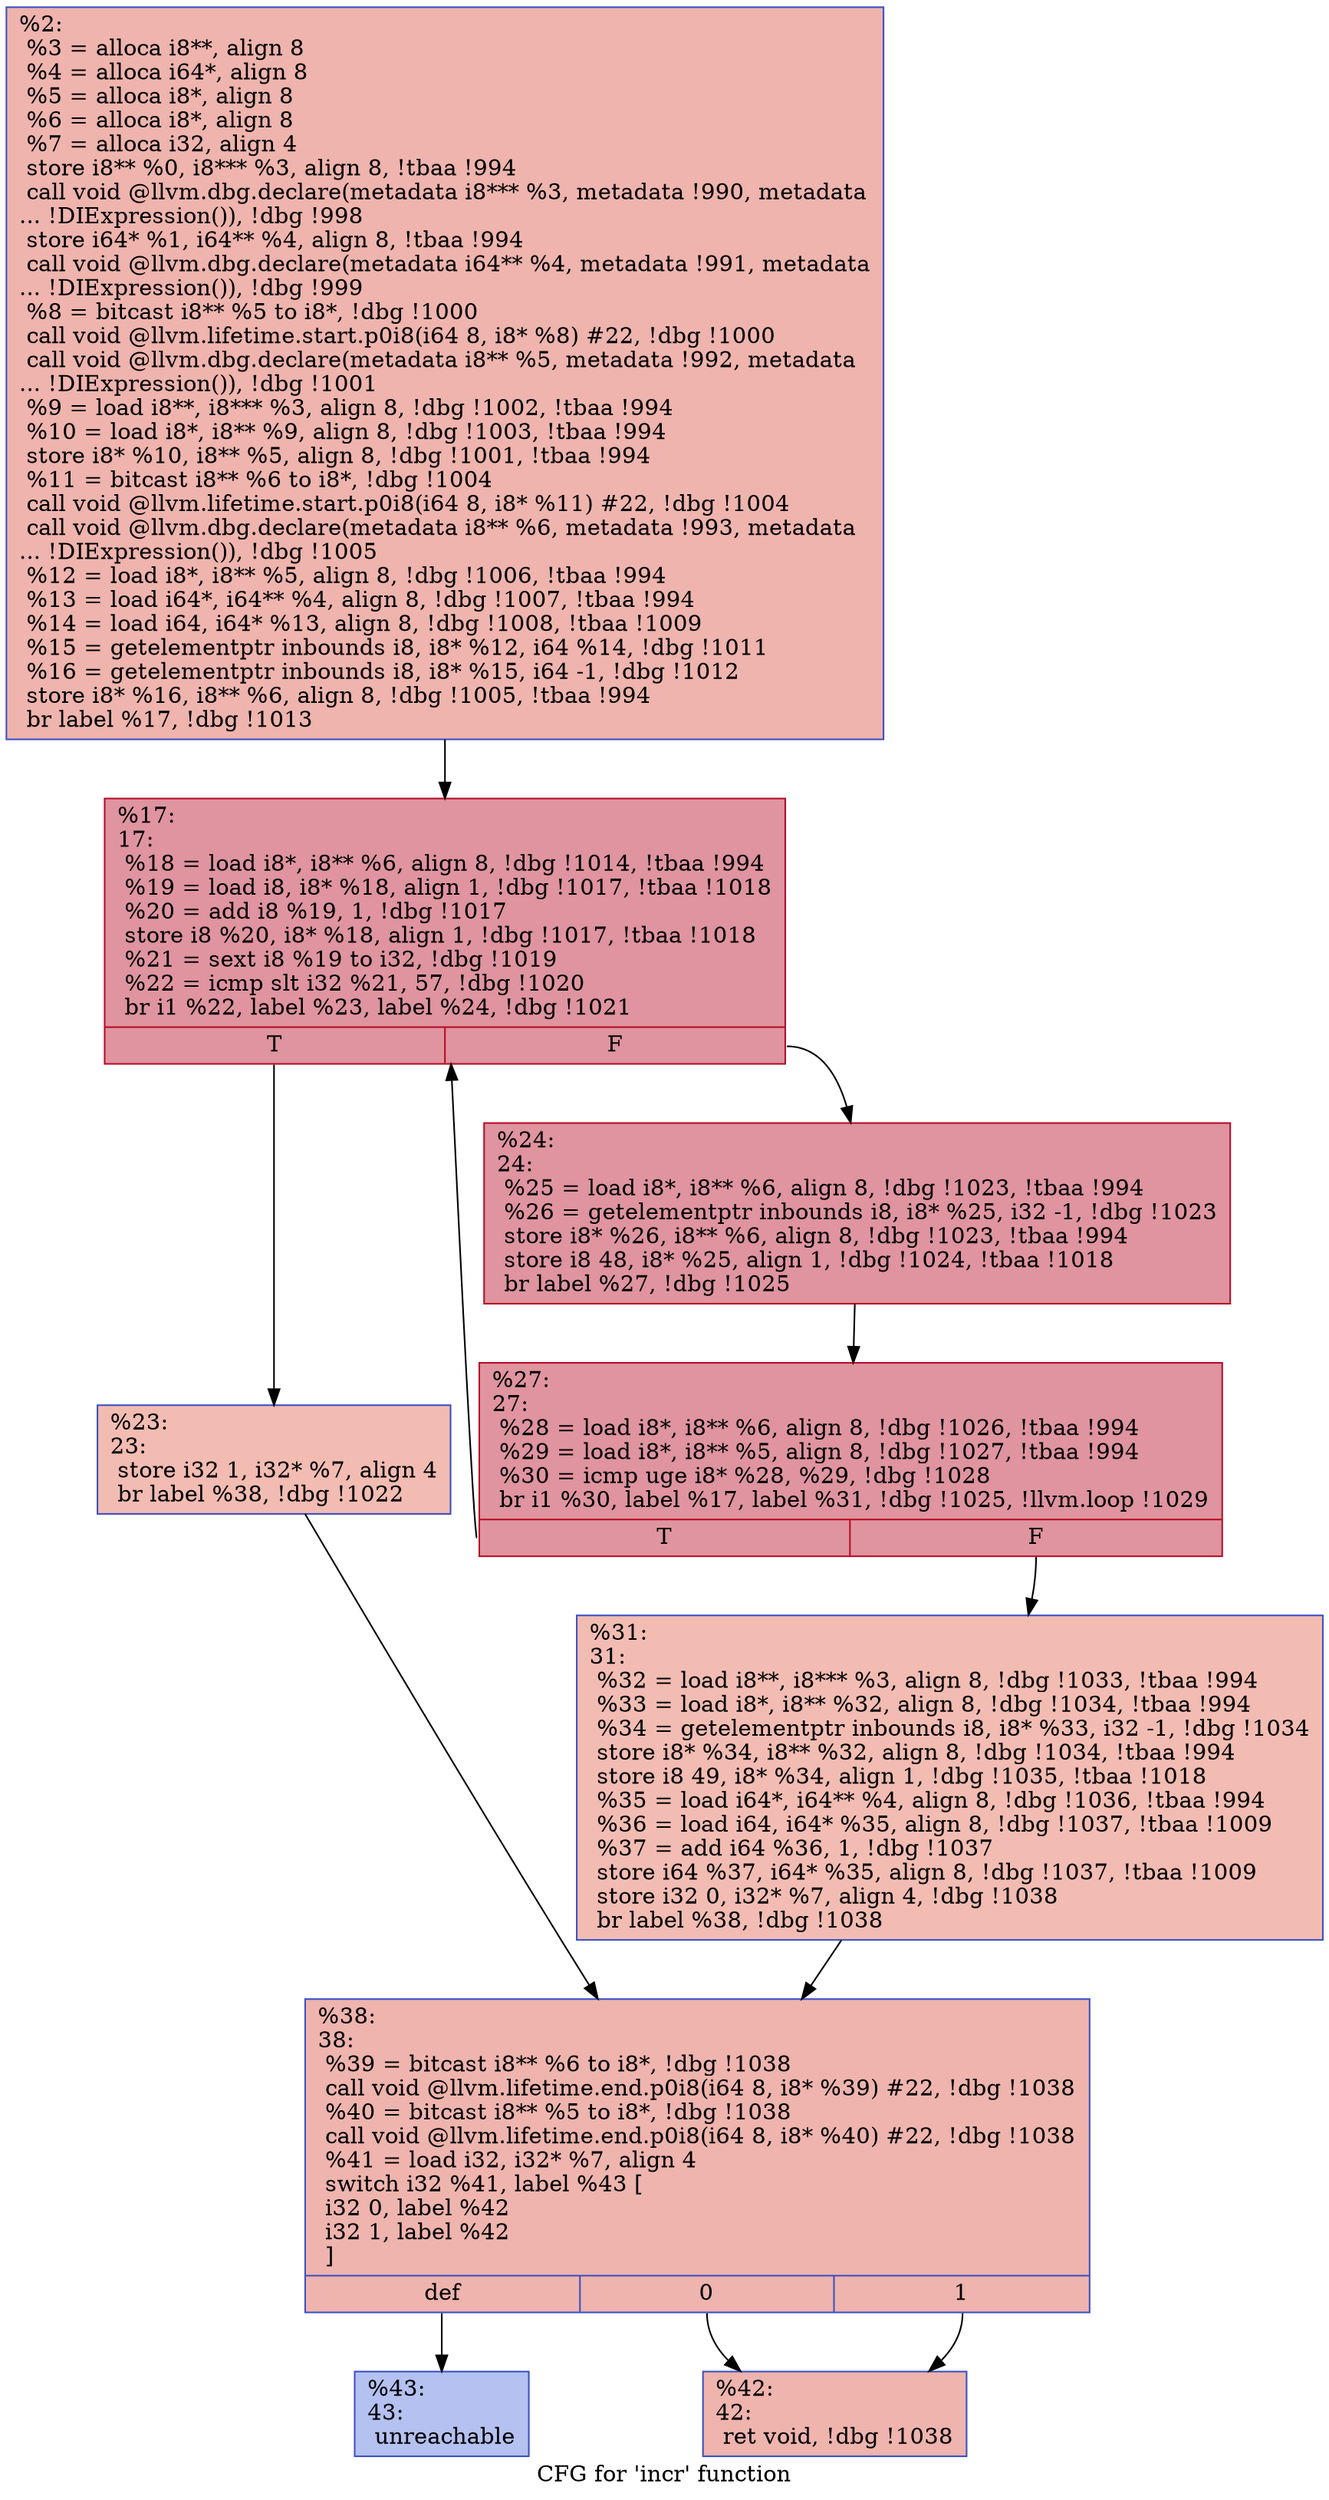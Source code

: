 digraph "CFG for 'incr' function" {
	label="CFG for 'incr' function";

	Node0xba9850 [shape=record,color="#3d50c3ff", style=filled, fillcolor="#d8564670",label="{%2:\l  %3 = alloca i8**, align 8\l  %4 = alloca i64*, align 8\l  %5 = alloca i8*, align 8\l  %6 = alloca i8*, align 8\l  %7 = alloca i32, align 4\l  store i8** %0, i8*** %3, align 8, !tbaa !994\l  call void @llvm.dbg.declare(metadata i8*** %3, metadata !990, metadata\l... !DIExpression()), !dbg !998\l  store i64* %1, i64** %4, align 8, !tbaa !994\l  call void @llvm.dbg.declare(metadata i64** %4, metadata !991, metadata\l... !DIExpression()), !dbg !999\l  %8 = bitcast i8** %5 to i8*, !dbg !1000\l  call void @llvm.lifetime.start.p0i8(i64 8, i8* %8) #22, !dbg !1000\l  call void @llvm.dbg.declare(metadata i8** %5, metadata !992, metadata\l... !DIExpression()), !dbg !1001\l  %9 = load i8**, i8*** %3, align 8, !dbg !1002, !tbaa !994\l  %10 = load i8*, i8** %9, align 8, !dbg !1003, !tbaa !994\l  store i8* %10, i8** %5, align 8, !dbg !1001, !tbaa !994\l  %11 = bitcast i8** %6 to i8*, !dbg !1004\l  call void @llvm.lifetime.start.p0i8(i64 8, i8* %11) #22, !dbg !1004\l  call void @llvm.dbg.declare(metadata i8** %6, metadata !993, metadata\l... !DIExpression()), !dbg !1005\l  %12 = load i8*, i8** %5, align 8, !dbg !1006, !tbaa !994\l  %13 = load i64*, i64** %4, align 8, !dbg !1007, !tbaa !994\l  %14 = load i64, i64* %13, align 8, !dbg !1008, !tbaa !1009\l  %15 = getelementptr inbounds i8, i8* %12, i64 %14, !dbg !1011\l  %16 = getelementptr inbounds i8, i8* %15, i64 -1, !dbg !1012\l  store i8* %16, i8** %6, align 8, !dbg !1005, !tbaa !994\l  br label %17, !dbg !1013\l}"];
	Node0xba9850 -> Node0xba98a0;
	Node0xba98a0 [shape=record,color="#b70d28ff", style=filled, fillcolor="#b70d2870",label="{%17:\l17:                                               \l  %18 = load i8*, i8** %6, align 8, !dbg !1014, !tbaa !994\l  %19 = load i8, i8* %18, align 1, !dbg !1017, !tbaa !1018\l  %20 = add i8 %19, 1, !dbg !1017\l  store i8 %20, i8* %18, align 1, !dbg !1017, !tbaa !1018\l  %21 = sext i8 %19 to i32, !dbg !1019\l  %22 = icmp slt i32 %21, 57, !dbg !1020\l  br i1 %22, label %23, label %24, !dbg !1021\l|{<s0>T|<s1>F}}"];
	Node0xba98a0:s0 -> Node0xba98f0;
	Node0xba98a0:s1 -> Node0xba9940;
	Node0xba98f0 [shape=record,color="#3d50c3ff", style=filled, fillcolor="#e1675170",label="{%23:\l23:                                               \l  store i32 1, i32* %7, align 4\l  br label %38, !dbg !1022\l}"];
	Node0xba98f0 -> Node0xba9a30;
	Node0xba9940 [shape=record,color="#b70d28ff", style=filled, fillcolor="#b70d2870",label="{%24:\l24:                                               \l  %25 = load i8*, i8** %6, align 8, !dbg !1023, !tbaa !994\l  %26 = getelementptr inbounds i8, i8* %25, i32 -1, !dbg !1023\l  store i8* %26, i8** %6, align 8, !dbg !1023, !tbaa !994\l  store i8 48, i8* %25, align 1, !dbg !1024, !tbaa !1018\l  br label %27, !dbg !1025\l}"];
	Node0xba9940 -> Node0xba9990;
	Node0xba9990 [shape=record,color="#b70d28ff", style=filled, fillcolor="#b70d2870",label="{%27:\l27:                                               \l  %28 = load i8*, i8** %6, align 8, !dbg !1026, !tbaa !994\l  %29 = load i8*, i8** %5, align 8, !dbg !1027, !tbaa !994\l  %30 = icmp uge i8* %28, %29, !dbg !1028\l  br i1 %30, label %17, label %31, !dbg !1025, !llvm.loop !1029\l|{<s0>T|<s1>F}}"];
	Node0xba9990:s0 -> Node0xba98a0;
	Node0xba9990:s1 -> Node0xba99e0;
	Node0xba99e0 [shape=record,color="#3d50c3ff", style=filled, fillcolor="#e1675170",label="{%31:\l31:                                               \l  %32 = load i8**, i8*** %3, align 8, !dbg !1033, !tbaa !994\l  %33 = load i8*, i8** %32, align 8, !dbg !1034, !tbaa !994\l  %34 = getelementptr inbounds i8, i8* %33, i32 -1, !dbg !1034\l  store i8* %34, i8** %32, align 8, !dbg !1034, !tbaa !994\l  store i8 49, i8* %34, align 1, !dbg !1035, !tbaa !1018\l  %35 = load i64*, i64** %4, align 8, !dbg !1036, !tbaa !994\l  %36 = load i64, i64* %35, align 8, !dbg !1037, !tbaa !1009\l  %37 = add i64 %36, 1, !dbg !1037\l  store i64 %37, i64* %35, align 8, !dbg !1037, !tbaa !1009\l  store i32 0, i32* %7, align 4, !dbg !1038\l  br label %38, !dbg !1038\l}"];
	Node0xba99e0 -> Node0xba9a30;
	Node0xba9a30 [shape=record,color="#3d50c3ff", style=filled, fillcolor="#d8564670",label="{%38:\l38:                                               \l  %39 = bitcast i8** %6 to i8*, !dbg !1038\l  call void @llvm.lifetime.end.p0i8(i64 8, i8* %39) #22, !dbg !1038\l  %40 = bitcast i8** %5 to i8*, !dbg !1038\l  call void @llvm.lifetime.end.p0i8(i64 8, i8* %40) #22, !dbg !1038\l  %41 = load i32, i32* %7, align 4\l  switch i32 %41, label %43 [\l    i32 0, label %42\l    i32 1, label %42\l  ]\l|{<s0>def|<s1>0|<s2>1}}"];
	Node0xba9a30:s0 -> Node0xba9ad0;
	Node0xba9a30:s1 -> Node0xba9a80;
	Node0xba9a30:s2 -> Node0xba9a80;
	Node0xba9a80 [shape=record,color="#3d50c3ff", style=filled, fillcolor="#d8564670",label="{%42:\l42:                                               \l  ret void, !dbg !1038\l}"];
	Node0xba9ad0 [shape=record,color="#3d50c3ff", style=filled, fillcolor="#5572df70",label="{%43:\l43:                                               \l  unreachable\l}"];
}
